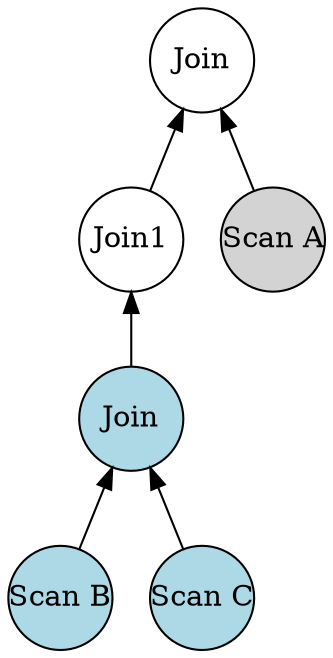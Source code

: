 digraph G {
    graph [splines=line];
    rankdir=BT;
    node [shape=circle, fixedsize=true, width=0.7, height=0.7];

    root [label="Join"];

    // Left subtree
    leftTreeJoin1 [label="Join1"];
    leftTreeScanA [label="Scan A", style=filled];

    leftTreeJoin1 -> root;
    leftTreeScanA -> root;


    // Right subtree
    rightTreeJoin -> leftTreeJoin1;
    rightTreeScanB -> rightTreeJoin;
    rightTreeScanC -> rightTreeJoin;

    rightTreeJoin [label="Join", style=filled, fillcolor=lightblue];
    rightTreeScanB [label="Scan B", style=filled, fillcolor=lightblue];
    rightTreeScanC [label="Scan C", style=filled, fillcolor=lightblue];
}
